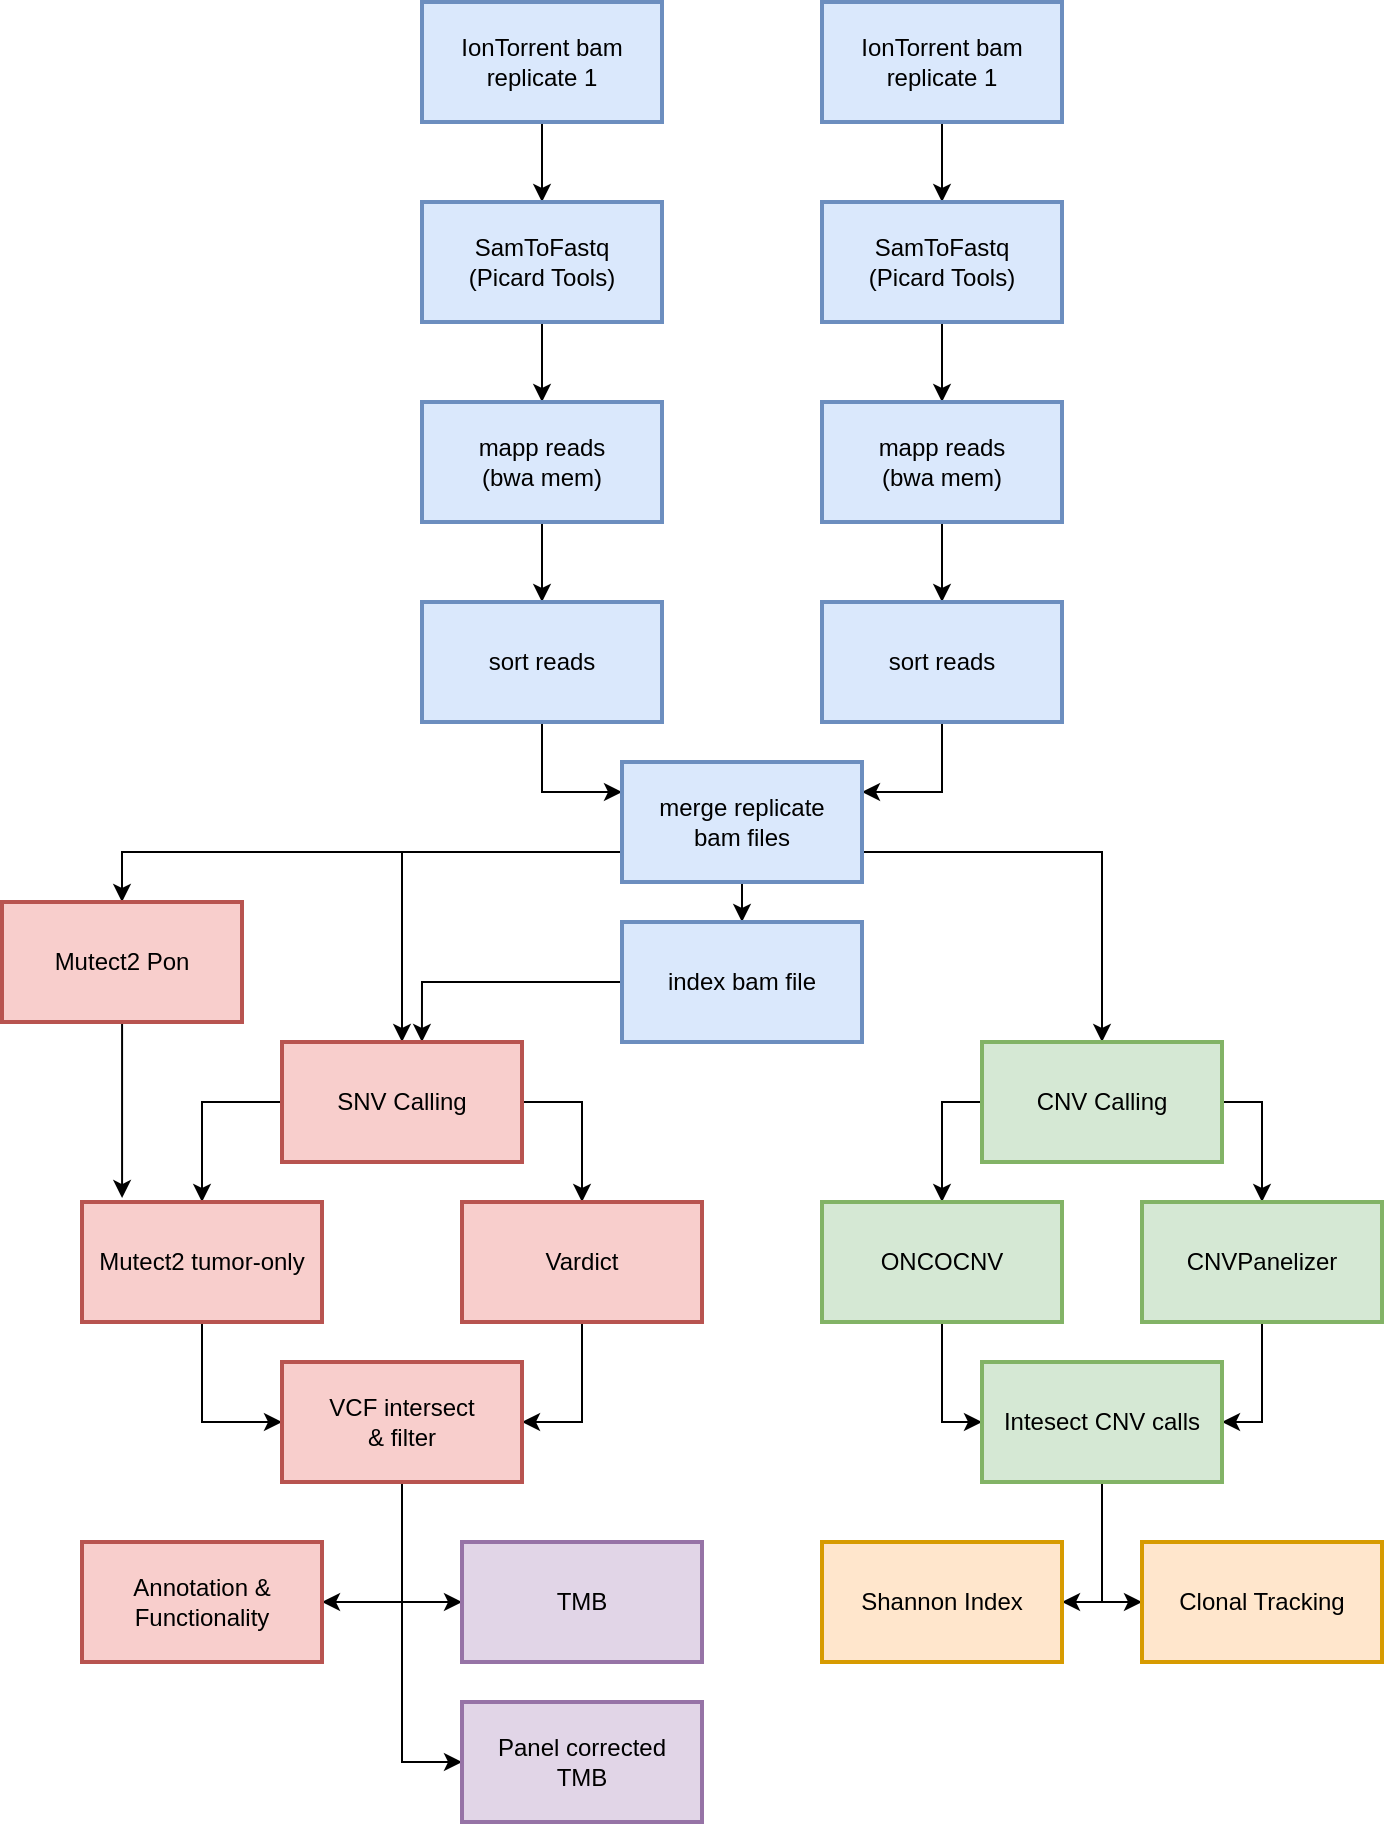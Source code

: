 <mxfile version="13.9.2" type="github"><diagram id="pHD_Dr8y7C27OeZphZp5" name="Page-1"><mxGraphModel dx="2062" dy="1123" grid="1" gridSize="10" guides="1" tooltips="1" connect="1" arrows="1" fold="1" page="1" pageScale="1" pageWidth="827" pageHeight="1169" math="0" shadow="0"><root><mxCell id="0"/><mxCell id="1" parent="0"/><mxCell id="5xVYTxg9dAuBExk3OwT0-5" value="" style="edgeStyle=orthogonalEdgeStyle;rounded=0;orthogonalLoop=1;jettySize=auto;html=1;" edge="1" parent="1" source="5xVYTxg9dAuBExk3OwT0-1" target="5xVYTxg9dAuBExk3OwT0-4"><mxGeometry relative="1" as="geometry"/></mxCell><mxCell id="5xVYTxg9dAuBExk3OwT0-1" value="IonTorrent bam replicate 1" style="rounded=0;whiteSpace=wrap;html=1;fillColor=#dae8fc;strokeColor=#6c8ebf;strokeWidth=2;" vertex="1" parent="1"><mxGeometry x="240" y="30" width="120" height="60" as="geometry"/></mxCell><mxCell id="5xVYTxg9dAuBExk3OwT0-20" value="" style="edgeStyle=orthogonalEdgeStyle;rounded=0;orthogonalLoop=1;jettySize=auto;html=1;" edge="1" parent="1" source="5xVYTxg9dAuBExk3OwT0-2" target="5xVYTxg9dAuBExk3OwT0-6"><mxGeometry relative="1" as="geometry"/></mxCell><mxCell id="5xVYTxg9dAuBExk3OwT0-2" value="IonTorrent bam replicate 1" style="rounded=0;whiteSpace=wrap;html=1;fillColor=#dae8fc;strokeColor=#6c8ebf;strokeWidth=2;" vertex="1" parent="1"><mxGeometry x="440" y="30" width="120" height="60" as="geometry"/></mxCell><mxCell id="5xVYTxg9dAuBExk3OwT0-10" value="" style="edgeStyle=orthogonalEdgeStyle;rounded=0;orthogonalLoop=1;jettySize=auto;html=1;" edge="1" parent="1" source="5xVYTxg9dAuBExk3OwT0-4" target="5xVYTxg9dAuBExk3OwT0-7"><mxGeometry relative="1" as="geometry"/></mxCell><mxCell id="5xVYTxg9dAuBExk3OwT0-4" value="&lt;div&gt;SamToFastq &lt;br&gt;&lt;/div&gt;&lt;div&gt;(Picard Tools)&lt;/div&gt;" style="rounded=0;whiteSpace=wrap;html=1;fillColor=#dae8fc;strokeColor=#6c8ebf;strokeWidth=2;" vertex="1" parent="1"><mxGeometry x="240" y="130" width="120" height="60" as="geometry"/></mxCell><mxCell id="5xVYTxg9dAuBExk3OwT0-9" value="" style="edgeStyle=orthogonalEdgeStyle;rounded=0;orthogonalLoop=1;jettySize=auto;html=1;" edge="1" parent="1" source="5xVYTxg9dAuBExk3OwT0-6" target="5xVYTxg9dAuBExk3OwT0-8"><mxGeometry relative="1" as="geometry"/></mxCell><mxCell id="5xVYTxg9dAuBExk3OwT0-6" value="&lt;div&gt;SamToFastq &lt;br&gt;&lt;/div&gt;&lt;div&gt;(Picard Tools)&lt;/div&gt;" style="rounded=0;whiteSpace=wrap;html=1;fillColor=#dae8fc;strokeColor=#6c8ebf;strokeWidth=2;" vertex="1" parent="1"><mxGeometry x="440" y="130" width="120" height="60" as="geometry"/></mxCell><mxCell id="5xVYTxg9dAuBExk3OwT0-12" value="" style="edgeStyle=orthogonalEdgeStyle;rounded=0;orthogonalLoop=1;jettySize=auto;html=1;" edge="1" parent="1" source="5xVYTxg9dAuBExk3OwT0-7" target="5xVYTxg9dAuBExk3OwT0-11"><mxGeometry relative="1" as="geometry"/></mxCell><mxCell id="5xVYTxg9dAuBExk3OwT0-7" value="&lt;div&gt;mapp reads&lt;/div&gt;&lt;div&gt;(bwa mem)&lt;/div&gt;" style="rounded=0;whiteSpace=wrap;html=1;fillColor=#dae8fc;strokeColor=#6c8ebf;strokeWidth=2;" vertex="1" parent="1"><mxGeometry x="240" y="230" width="120" height="60" as="geometry"/></mxCell><mxCell id="5xVYTxg9dAuBExk3OwT0-14" value="" style="edgeStyle=orthogonalEdgeStyle;rounded=0;orthogonalLoop=1;jettySize=auto;html=1;" edge="1" parent="1" source="5xVYTxg9dAuBExk3OwT0-8" target="5xVYTxg9dAuBExk3OwT0-13"><mxGeometry relative="1" as="geometry"/></mxCell><mxCell id="5xVYTxg9dAuBExk3OwT0-8" value="&lt;div&gt;mapp reads&lt;/div&gt;&lt;div&gt;(bwa mem)&lt;/div&gt;" style="rounded=0;whiteSpace=wrap;html=1;fillColor=#dae8fc;strokeColor=#6c8ebf;strokeWidth=2;" vertex="1" parent="1"><mxGeometry x="440" y="230" width="120" height="60" as="geometry"/></mxCell><mxCell id="5xVYTxg9dAuBExk3OwT0-16" style="edgeStyle=orthogonalEdgeStyle;rounded=0;orthogonalLoop=1;jettySize=auto;html=1;entryX=0;entryY=0.25;entryDx=0;entryDy=0;" edge="1" parent="1" source="5xVYTxg9dAuBExk3OwT0-11" target="5xVYTxg9dAuBExk3OwT0-15"><mxGeometry relative="1" as="geometry"/></mxCell><mxCell id="5xVYTxg9dAuBExk3OwT0-11" value="sort reads" style="whiteSpace=wrap;html=1;rounded=0;fillColor=#dae8fc;strokeColor=#6c8ebf;strokeWidth=2;" vertex="1" parent="1"><mxGeometry x="240" y="330" width="120" height="60" as="geometry"/></mxCell><mxCell id="5xVYTxg9dAuBExk3OwT0-17" style="edgeStyle=orthogonalEdgeStyle;rounded=0;orthogonalLoop=1;jettySize=auto;html=1;entryX=1;entryY=0.25;entryDx=0;entryDy=0;" edge="1" parent="1" source="5xVYTxg9dAuBExk3OwT0-13" target="5xVYTxg9dAuBExk3OwT0-15"><mxGeometry relative="1" as="geometry"/></mxCell><mxCell id="5xVYTxg9dAuBExk3OwT0-13" value="sort reads" style="whiteSpace=wrap;html=1;rounded=0;fillColor=#dae8fc;strokeColor=#6c8ebf;strokeWidth=2;" vertex="1" parent="1"><mxGeometry x="440" y="330" width="120" height="60" as="geometry"/></mxCell><mxCell id="5xVYTxg9dAuBExk3OwT0-19" value="" style="edgeStyle=orthogonalEdgeStyle;rounded=0;orthogonalLoop=1;jettySize=auto;html=1;" edge="1" parent="1" source="5xVYTxg9dAuBExk3OwT0-15" target="5xVYTxg9dAuBExk3OwT0-18"><mxGeometry relative="1" as="geometry"/></mxCell><mxCell id="5xVYTxg9dAuBExk3OwT0-25" style="edgeStyle=orthogonalEdgeStyle;rounded=0;orthogonalLoop=1;jettySize=auto;html=1;exitX=0;exitY=0.75;exitDx=0;exitDy=0;" edge="1" parent="1" source="5xVYTxg9dAuBExk3OwT0-15" target="5xVYTxg9dAuBExk3OwT0-24"><mxGeometry relative="1" as="geometry"/></mxCell><mxCell id="5xVYTxg9dAuBExk3OwT0-63" style="edgeStyle=orthogonalEdgeStyle;rounded=0;orthogonalLoop=1;jettySize=auto;html=1;exitX=0;exitY=0.75;exitDx=0;exitDy=0;entryX=0.5;entryY=0;entryDx=0;entryDy=0;" edge="1" parent="1" source="5xVYTxg9dAuBExk3OwT0-15" target="5xVYTxg9dAuBExk3OwT0-62"><mxGeometry relative="1" as="geometry"/></mxCell><mxCell id="5xVYTxg9dAuBExk3OwT0-66" style="edgeStyle=orthogonalEdgeStyle;rounded=0;orthogonalLoop=1;jettySize=auto;html=1;exitX=1;exitY=0.75;exitDx=0;exitDy=0;entryX=0.5;entryY=0;entryDx=0;entryDy=0;" edge="1" parent="1" source="5xVYTxg9dAuBExk3OwT0-15" target="5xVYTxg9dAuBExk3OwT0-39"><mxGeometry relative="1" as="geometry"/></mxCell><mxCell id="5xVYTxg9dAuBExk3OwT0-15" value="&lt;div&gt;merge replicate &lt;br&gt;&lt;/div&gt;&lt;div&gt;bam files&lt;/div&gt;" style="rounded=0;whiteSpace=wrap;html=1;fillColor=#dae8fc;strokeColor=#6c8ebf;strokeWidth=2;" vertex="1" parent="1"><mxGeometry x="340" y="410" width="120" height="60" as="geometry"/></mxCell><mxCell id="5xVYTxg9dAuBExk3OwT0-26" style="edgeStyle=orthogonalEdgeStyle;rounded=0;orthogonalLoop=1;jettySize=auto;html=1;entryX=0.583;entryY=0;entryDx=0;entryDy=0;entryPerimeter=0;" edge="1" parent="1" source="5xVYTxg9dAuBExk3OwT0-18" target="5xVYTxg9dAuBExk3OwT0-24"><mxGeometry relative="1" as="geometry"/></mxCell><mxCell id="5xVYTxg9dAuBExk3OwT0-18" value="index bam file" style="rounded=0;whiteSpace=wrap;html=1;fillColor=#dae8fc;strokeColor=#6c8ebf;strokeWidth=2;" vertex="1" parent="1"><mxGeometry x="340" y="490" width="120" height="60" as="geometry"/></mxCell><mxCell id="5xVYTxg9dAuBExk3OwT0-31" style="edgeStyle=orthogonalEdgeStyle;rounded=0;orthogonalLoop=1;jettySize=auto;html=1;exitX=1;exitY=0.5;exitDx=0;exitDy=0;entryX=0.5;entryY=0;entryDx=0;entryDy=0;" edge="1" parent="1" source="5xVYTxg9dAuBExk3OwT0-24" target="5xVYTxg9dAuBExk3OwT0-27"><mxGeometry relative="1" as="geometry"/></mxCell><mxCell id="5xVYTxg9dAuBExk3OwT0-32" style="edgeStyle=orthogonalEdgeStyle;rounded=0;orthogonalLoop=1;jettySize=auto;html=1;exitX=0;exitY=0.5;exitDx=0;exitDy=0;" edge="1" parent="1" source="5xVYTxg9dAuBExk3OwT0-24" target="5xVYTxg9dAuBExk3OwT0-28"><mxGeometry relative="1" as="geometry"/></mxCell><mxCell id="5xVYTxg9dAuBExk3OwT0-24" value="SNV Calling" style="rounded=0;whiteSpace=wrap;html=1;fillColor=#f8cecc;strokeColor=#b85450;strokeWidth=2;" vertex="1" parent="1"><mxGeometry x="170" y="550" width="120" height="60" as="geometry"/></mxCell><mxCell id="5xVYTxg9dAuBExk3OwT0-35" style="edgeStyle=orthogonalEdgeStyle;rounded=0;orthogonalLoop=1;jettySize=auto;html=1;entryX=1;entryY=0.5;entryDx=0;entryDy=0;" edge="1" parent="1" source="5xVYTxg9dAuBExk3OwT0-27" target="5xVYTxg9dAuBExk3OwT0-33"><mxGeometry relative="1" as="geometry"/></mxCell><mxCell id="5xVYTxg9dAuBExk3OwT0-27" value="Vardict" style="rounded=0;whiteSpace=wrap;html=1;fillColor=#f8cecc;strokeColor=#b85450;strokeWidth=2;" vertex="1" parent="1"><mxGeometry x="260" y="630" width="120" height="60" as="geometry"/></mxCell><mxCell id="5xVYTxg9dAuBExk3OwT0-34" style="edgeStyle=orthogonalEdgeStyle;rounded=0;orthogonalLoop=1;jettySize=auto;html=1;exitX=0.5;exitY=1;exitDx=0;exitDy=0;entryX=0;entryY=0.5;entryDx=0;entryDy=0;" edge="1" parent="1" source="5xVYTxg9dAuBExk3OwT0-28" target="5xVYTxg9dAuBExk3OwT0-33"><mxGeometry relative="1" as="geometry"/></mxCell><mxCell id="5xVYTxg9dAuBExk3OwT0-28" value="Mutect2 tumor-only" style="rounded=0;whiteSpace=wrap;html=1;fillColor=#f8cecc;strokeColor=#b85450;strokeWidth=2;" vertex="1" parent="1"><mxGeometry x="70" y="630" width="120" height="60" as="geometry"/></mxCell><mxCell id="5xVYTxg9dAuBExk3OwT0-54" value="" style="edgeStyle=orthogonalEdgeStyle;rounded=0;orthogonalLoop=1;jettySize=auto;html=1;entryX=1;entryY=0.5;entryDx=0;entryDy=0;" edge="1" parent="1" source="5xVYTxg9dAuBExk3OwT0-33" target="5xVYTxg9dAuBExk3OwT0-53"><mxGeometry relative="1" as="geometry"/></mxCell><mxCell id="5xVYTxg9dAuBExk3OwT0-74" style="edgeStyle=orthogonalEdgeStyle;rounded=0;orthogonalLoop=1;jettySize=auto;html=1;entryX=0;entryY=0.5;entryDx=0;entryDy=0;" edge="1" parent="1" source="5xVYTxg9dAuBExk3OwT0-33" target="5xVYTxg9dAuBExk3OwT0-56"><mxGeometry relative="1" as="geometry"/></mxCell><mxCell id="5xVYTxg9dAuBExk3OwT0-76" style="edgeStyle=orthogonalEdgeStyle;rounded=0;orthogonalLoop=1;jettySize=auto;html=1;entryX=0;entryY=0.5;entryDx=0;entryDy=0;" edge="1" parent="1" source="5xVYTxg9dAuBExk3OwT0-33" target="5xVYTxg9dAuBExk3OwT0-75"><mxGeometry relative="1" as="geometry"/></mxCell><mxCell id="5xVYTxg9dAuBExk3OwT0-33" value="&lt;div&gt;VCF intersect&lt;/div&gt;&lt;div&gt;&amp;amp; filter&lt;br&gt;&lt;/div&gt;" style="rounded=0;whiteSpace=wrap;html=1;fillColor=#f8cecc;strokeColor=#b85450;strokeWidth=2;" vertex="1" parent="1"><mxGeometry x="170" y="710" width="120" height="60" as="geometry"/></mxCell><mxCell id="5xVYTxg9dAuBExk3OwT0-67" style="edgeStyle=orthogonalEdgeStyle;rounded=0;orthogonalLoop=1;jettySize=auto;html=1;exitX=0;exitY=0.5;exitDx=0;exitDy=0;entryX=0.5;entryY=0;entryDx=0;entryDy=0;" edge="1" parent="1" source="5xVYTxg9dAuBExk3OwT0-39" target="5xVYTxg9dAuBExk3OwT0-42"><mxGeometry relative="1" as="geometry"/></mxCell><mxCell id="5xVYTxg9dAuBExk3OwT0-68" style="edgeStyle=orthogonalEdgeStyle;rounded=0;orthogonalLoop=1;jettySize=auto;html=1;exitX=1;exitY=0.5;exitDx=0;exitDy=0;" edge="1" parent="1" source="5xVYTxg9dAuBExk3OwT0-39" target="5xVYTxg9dAuBExk3OwT0-43"><mxGeometry relative="1" as="geometry"/></mxCell><mxCell id="5xVYTxg9dAuBExk3OwT0-39" value="CNV Calling" style="rounded=0;whiteSpace=wrap;html=1;fillColor=#d5e8d4;strokeColor=#82b366;strokeWidth=2;" vertex="1" parent="1"><mxGeometry x="520" y="550" width="120" height="60" as="geometry"/></mxCell><mxCell id="5xVYTxg9dAuBExk3OwT0-69" style="edgeStyle=orthogonalEdgeStyle;rounded=0;orthogonalLoop=1;jettySize=auto;html=1;exitX=0.5;exitY=1;exitDx=0;exitDy=0;entryX=0;entryY=0.5;entryDx=0;entryDy=0;" edge="1" parent="1" source="5xVYTxg9dAuBExk3OwT0-42" target="5xVYTxg9dAuBExk3OwT0-47"><mxGeometry relative="1" as="geometry"/></mxCell><mxCell id="5xVYTxg9dAuBExk3OwT0-42" value="ONCOCNV" style="rounded=0;whiteSpace=wrap;html=1;fillColor=#d5e8d4;strokeColor=#82b366;strokeWidth=2;" vertex="1" parent="1"><mxGeometry x="440" y="630" width="120" height="60" as="geometry"/></mxCell><mxCell id="5xVYTxg9dAuBExk3OwT0-70" style="edgeStyle=orthogonalEdgeStyle;rounded=0;orthogonalLoop=1;jettySize=auto;html=1;entryX=1;entryY=0.5;entryDx=0;entryDy=0;" edge="1" parent="1" source="5xVYTxg9dAuBExk3OwT0-43" target="5xVYTxg9dAuBExk3OwT0-47"><mxGeometry relative="1" as="geometry"/></mxCell><mxCell id="5xVYTxg9dAuBExk3OwT0-43" value="CNVPanelizer" style="rounded=0;whiteSpace=wrap;html=1;fillColor=#d5e8d4;strokeColor=#82b366;strokeWidth=2;" vertex="1" parent="1"><mxGeometry x="600" y="630" width="120" height="60" as="geometry"/></mxCell><mxCell id="5xVYTxg9dAuBExk3OwT0-71" style="edgeStyle=orthogonalEdgeStyle;rounded=0;orthogonalLoop=1;jettySize=auto;html=1;exitX=0.5;exitY=1;exitDx=0;exitDy=0;entryX=0;entryY=0.5;entryDx=0;entryDy=0;" edge="1" parent="1" source="5xVYTxg9dAuBExk3OwT0-47" target="5xVYTxg9dAuBExk3OwT0-61"><mxGeometry relative="1" as="geometry"/></mxCell><mxCell id="5xVYTxg9dAuBExk3OwT0-72" style="edgeStyle=orthogonalEdgeStyle;rounded=0;orthogonalLoop=1;jettySize=auto;html=1;entryX=1;entryY=0.5;entryDx=0;entryDy=0;" edge="1" parent="1" source="5xVYTxg9dAuBExk3OwT0-47" target="5xVYTxg9dAuBExk3OwT0-59"><mxGeometry relative="1" as="geometry"/></mxCell><mxCell id="5xVYTxg9dAuBExk3OwT0-47" value="Intesect CNV calls" style="rounded=0;whiteSpace=wrap;html=1;fillColor=#d5e8d4;strokeColor=#82b366;strokeWidth=2;" vertex="1" parent="1"><mxGeometry x="520" y="710" width="120" height="60" as="geometry"/></mxCell><mxCell id="5xVYTxg9dAuBExk3OwT0-53" value="Annotation &amp;amp; Functionality" style="whiteSpace=wrap;html=1;rounded=0;fillColor=#f8cecc;strokeColor=#b85450;strokeWidth=2;" vertex="1" parent="1"><mxGeometry x="70" y="800" width="120" height="60" as="geometry"/></mxCell><mxCell id="5xVYTxg9dAuBExk3OwT0-56" value="TMB" style="rounded=0;whiteSpace=wrap;html=1;fillColor=#e1d5e7;strokeColor=#9673a6;strokeWidth=2;" vertex="1" parent="1"><mxGeometry x="260" y="800" width="120" height="60" as="geometry"/></mxCell><mxCell id="5xVYTxg9dAuBExk3OwT0-59" value="Shannon Index" style="rounded=0;whiteSpace=wrap;html=1;fillColor=#ffe6cc;strokeColor=#d79b00;strokeWidth=2;" vertex="1" parent="1"><mxGeometry x="440" y="800" width="120" height="60" as="geometry"/></mxCell><mxCell id="5xVYTxg9dAuBExk3OwT0-61" value="Clonal Tracking" style="rounded=0;whiteSpace=wrap;html=1;fillColor=#ffe6cc;strokeColor=#d79b00;strokeWidth=2;" vertex="1" parent="1"><mxGeometry x="600" y="800" width="120" height="60" as="geometry"/></mxCell><mxCell id="5xVYTxg9dAuBExk3OwT0-64" style="edgeStyle=orthogonalEdgeStyle;rounded=0;orthogonalLoop=1;jettySize=auto;html=1;entryX=0.167;entryY=-0.033;entryDx=0;entryDy=0;entryPerimeter=0;" edge="1" parent="1" source="5xVYTxg9dAuBExk3OwT0-62" target="5xVYTxg9dAuBExk3OwT0-28"><mxGeometry relative="1" as="geometry"/></mxCell><mxCell id="5xVYTxg9dAuBExk3OwT0-62" value="Mutect2 Pon" style="rounded=0;whiteSpace=wrap;html=1;fillColor=#f8cecc;strokeColor=#b85450;strokeWidth=2;" vertex="1" parent="1"><mxGeometry x="30" y="480" width="120" height="60" as="geometry"/></mxCell><mxCell id="5xVYTxg9dAuBExk3OwT0-75" value="&lt;div&gt;Panel corrected &lt;br&gt;&lt;/div&gt;&lt;div&gt;TMB&lt;/div&gt;" style="rounded=0;whiteSpace=wrap;html=1;fillColor=#e1d5e7;strokeColor=#9673a6;strokeWidth=2;" vertex="1" parent="1"><mxGeometry x="260" y="880" width="120" height="60" as="geometry"/></mxCell></root></mxGraphModel></diagram></mxfile>